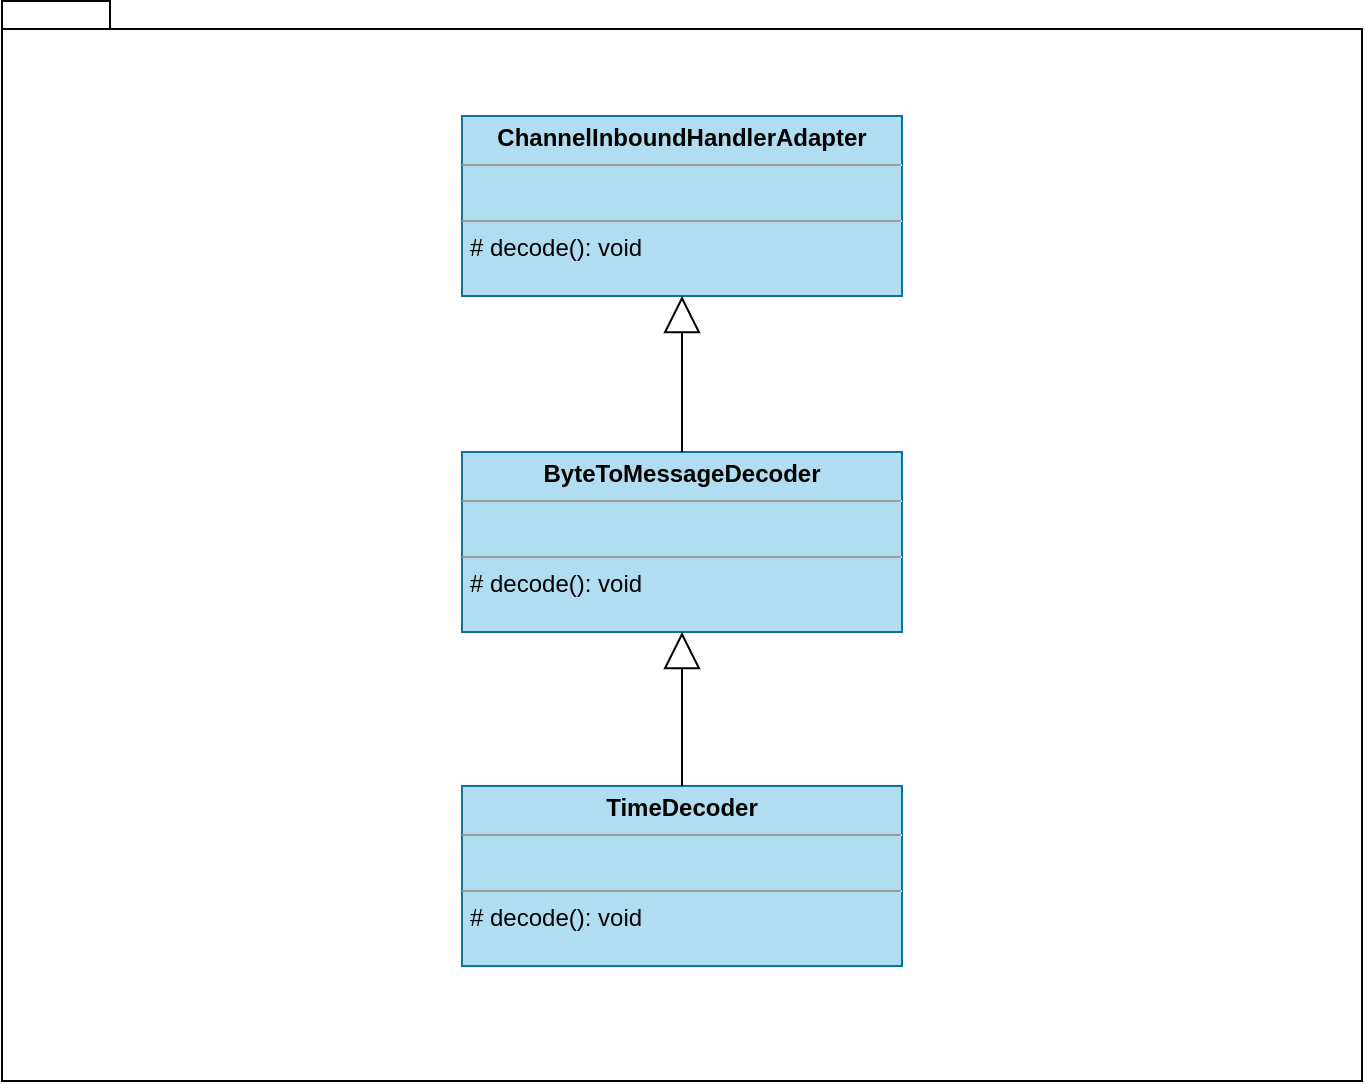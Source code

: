 <mxfile version="13.7.9" type="device" pages="2"><diagram id="izBK9zoN6EBsz12dsYPB" name="stream2"><mxGraphModel dx="1024" dy="592" grid="1" gridSize="10" guides="1" tooltips="1" connect="1" arrows="1" fold="1" page="1" pageScale="1" pageWidth="850" pageHeight="1100" math="0" shadow="0"><root><mxCell id="iP-e-OAFSrUKMZ3wc3tA-0"/><mxCell id="iP-e-OAFSrUKMZ3wc3tA-1" parent="iP-e-OAFSrUKMZ3wc3tA-0"/><mxCell id="MLEevrCJY5c__9vZTShi-9" value="" style="endArrow=block;endSize=16;endFill=0;html=1;entryX=0.5;entryY=1;entryDx=0;entryDy=0;" parent="iP-e-OAFSrUKMZ3wc3tA-1" edge="1"><mxGeometry width="160" relative="1" as="geometry"><mxPoint x="129" y="247.5" as="sourcePoint"/><mxPoint x="279" y="247.5" as="targetPoint"/></mxGeometry></mxCell><mxCell id="jwXYwTV9SK3Cq-glUEiw-0" value="" style="shape=folder;fontStyle=1;spacingTop=10;tabWidth=40;tabHeight=14;tabPosition=left;html=1;" parent="iP-e-OAFSrUKMZ3wc3tA-1" vertex="1"><mxGeometry x="82" y="100.5" width="680" height="540" as="geometry"/></mxCell><mxCell id="jwXYwTV9SK3Cq-glUEiw-1" value="&lt;p style=&quot;margin: 0px ; margin-top: 4px ; text-align: center&quot;&gt;&lt;b&gt;ChannelInboundHandlerAdapter&lt;/b&gt;&lt;br&gt;&lt;/p&gt;&lt;hr size=&quot;1&quot;&gt;&lt;p style=&quot;margin: 0px ; margin-left: 4px&quot;&gt;&lt;br&gt;&lt;/p&gt;&lt;hr size=&quot;1&quot;&gt;&lt;p style=&quot;margin: 0px ; margin-left: 4px&quot;&gt;# decode(): void&lt;/p&gt;" style="verticalAlign=top;align=left;overflow=fill;fontSize=12;fontFamily=Helvetica;html=1;fillColor=#b1ddf0;strokeColor=#10739e;" parent="iP-e-OAFSrUKMZ3wc3tA-1" vertex="1"><mxGeometry x="312" y="158" width="220" height="90" as="geometry"/></mxCell><mxCell id="jwXYwTV9SK3Cq-glUEiw-2" value="&lt;p style=&quot;margin: 0px ; margin-top: 4px ; text-align: center&quot;&gt;&lt;b&gt;ByteToMessageDecoder&lt;/b&gt;&lt;br&gt;&lt;/p&gt;&lt;hr size=&quot;1&quot;&gt;&lt;p style=&quot;margin: 0px ; margin-left: 4px&quot;&gt;&lt;br&gt;&lt;/p&gt;&lt;hr size=&quot;1&quot;&gt;&lt;p style=&quot;margin: 0px ; margin-left: 4px&quot;&gt;# decode(): void&lt;/p&gt;" style="verticalAlign=top;align=left;overflow=fill;fontSize=12;fontFamily=Helvetica;html=1;fillColor=#b1ddf0;strokeColor=#10739e;" parent="iP-e-OAFSrUKMZ3wc3tA-1" vertex="1"><mxGeometry x="312" y="326" width="220" height="90" as="geometry"/></mxCell><mxCell id="jwXYwTV9SK3Cq-glUEiw-3" value="&lt;p style=&quot;margin: 0px ; margin-top: 4px ; text-align: center&quot;&gt;&lt;b&gt;TimeDecoder&lt;/b&gt;&lt;br&gt;&lt;/p&gt;&lt;hr size=&quot;1&quot;&gt;&lt;p style=&quot;margin: 0px ; margin-left: 4px&quot;&gt;&lt;br&gt;&lt;/p&gt;&lt;hr size=&quot;1&quot;&gt;&lt;p style=&quot;margin: 0px ; margin-left: 4px&quot;&gt;# decode(): void&lt;/p&gt;" style="verticalAlign=top;align=left;overflow=fill;fontSize=12;fontFamily=Helvetica;html=1;fillColor=#b1ddf0;strokeColor=#10739e;" parent="iP-e-OAFSrUKMZ3wc3tA-1" vertex="1"><mxGeometry x="312" y="493" width="220" height="90" as="geometry"/></mxCell><mxCell id="jwXYwTV9SK3Cq-glUEiw-4" value="" style="endArrow=block;endSize=16;endFill=0;html=1;entryX=0.5;entryY=1;entryDx=0;entryDy=0;" parent="iP-e-OAFSrUKMZ3wc3tA-1" source="jwXYwTV9SK3Cq-glUEiw-2" target="jwXYwTV9SK3Cq-glUEiw-1" edge="1"><mxGeometry width="160" relative="1" as="geometry"><mxPoint x="272" y="248" as="sourcePoint"/><mxPoint x="432" y="248" as="targetPoint"/></mxGeometry></mxCell><mxCell id="jwXYwTV9SK3Cq-glUEiw-5" value="" style="endArrow=block;endSize=16;endFill=0;html=1;exitX=0.5;exitY=0;exitDx=0;exitDy=0;entryX=0.5;entryY=1;entryDx=0;entryDy=0;" parent="iP-e-OAFSrUKMZ3wc3tA-1" source="jwXYwTV9SK3Cq-glUEiw-3" target="jwXYwTV9SK3Cq-glUEiw-2" edge="1"><mxGeometry width="160" relative="1" as="geometry"><mxPoint x="132" y="298" as="sourcePoint"/><mxPoint x="292" y="298" as="targetPoint"/></mxGeometry></mxCell></root></mxGraphModel></diagram><diagram id="GAtQ0v3ww13bUsKb4ppU" name="POJO"><mxGraphModel dx="1024" dy="592" grid="1" gridSize="10" guides="1" tooltips="1" connect="1" arrows="1" fold="1" page="1" pageScale="1" pageWidth="850" pageHeight="1100" math="0" shadow="0"><root><mxCell id="bqdh0e0wl-H1GentxCqd-0"/><mxCell id="bqdh0e0wl-H1GentxCqd-1" parent="bqdh0e0wl-H1GentxCqd-0"/><mxCell id="hH9WKnxHAtct7GaivTzu-6" value="" style="shape=folder;fontStyle=1;spacingTop=10;tabWidth=40;tabHeight=14;tabPosition=left;html=1;" parent="bqdh0e0wl-H1GentxCqd-1" vertex="1"><mxGeometry x="82" y="100.5" width="680" height="540" as="geometry"/></mxCell><mxCell id="2_ZufzGu7krNUvxp91D9-12" value="&lt;p style=&quot;margin: 0px ; margin-top: 4px ; text-align: center&quot;&gt;&lt;b&gt;ChannelInboundHandlerAdapter&lt;/b&gt;&lt;br&gt;&lt;/p&gt;&lt;hr size=&quot;1&quot;&gt;&lt;p style=&quot;margin: 0px ; margin-left: 4px&quot;&gt;&lt;br&gt;&lt;/p&gt;&lt;hr size=&quot;1&quot;&gt;&lt;p style=&quot;margin: 0px ; margin-left: 4px&quot;&gt;# decode(): void&lt;/p&gt;" style="verticalAlign=top;align=left;overflow=fill;fontSize=12;fontFamily=Helvetica;html=1;fillColor=#b1ddf0;strokeColor=#10739e;" parent="bqdh0e0wl-H1GentxCqd-1" vertex="1"><mxGeometry x="490" y="158" width="220" height="90" as="geometry"/></mxCell><mxCell id="2_ZufzGu7krNUvxp91D9-13" value="&lt;p style=&quot;margin: 0px ; margin-top: 4px ; text-align: center&quot;&gt;&lt;b&gt;ByteToMessageDecoder&lt;/b&gt;&lt;br&gt;&lt;/p&gt;&lt;hr size=&quot;1&quot;&gt;&lt;p style=&quot;margin: 0px ; margin-left: 4px&quot;&gt;&lt;br&gt;&lt;/p&gt;&lt;hr size=&quot;1&quot;&gt;&lt;p style=&quot;margin: 0px ; margin-left: 4px&quot;&gt;# decode(): void&lt;/p&gt;" style="verticalAlign=top;align=left;overflow=fill;fontSize=12;fontFamily=Helvetica;html=1;fillColor=#b1ddf0;strokeColor=#10739e;" parent="bqdh0e0wl-H1GentxCqd-1" vertex="1"><mxGeometry x="490" y="326" width="220" height="90" as="geometry"/></mxCell><mxCell id="2_ZufzGu7krNUvxp91D9-14" value="&lt;p style=&quot;margin: 0px ; margin-top: 4px ; text-align: center&quot;&gt;&lt;b&gt;TimeDecoder&lt;/b&gt;&lt;br&gt;&lt;/p&gt;&lt;hr size=&quot;1&quot;&gt;&lt;p style=&quot;margin: 0px ; margin-left: 4px&quot;&gt;&lt;br&gt;&lt;/p&gt;&lt;hr size=&quot;1&quot;&gt;&lt;p style=&quot;margin: 0px ; margin-left: 4px&quot;&gt;# decode(): void&lt;/p&gt;" style="verticalAlign=top;align=left;overflow=fill;fontSize=12;fontFamily=Helvetica;html=1;fillColor=#b1ddf0;strokeColor=#10739e;" parent="bqdh0e0wl-H1GentxCqd-1" vertex="1"><mxGeometry x="490" y="493" width="220" height="90" as="geometry"/></mxCell><mxCell id="2_ZufzGu7krNUvxp91D9-15" value="" style="endArrow=block;endSize=16;endFill=0;html=1;entryX=0.5;entryY=1;entryDx=0;entryDy=0;" parent="bqdh0e0wl-H1GentxCqd-1" source="2_ZufzGu7krNUvxp91D9-13" target="2_ZufzGu7krNUvxp91D9-12" edge="1"><mxGeometry width="160" relative="1" as="geometry"><mxPoint x="450" y="248" as="sourcePoint"/><mxPoint x="610" y="248" as="targetPoint"/></mxGeometry></mxCell><mxCell id="2_ZufzGu7krNUvxp91D9-17" value="" style="endArrow=block;endSize=16;endFill=0;html=1;exitX=0.5;exitY=0;exitDx=0;exitDy=0;entryX=0.5;entryY=1;entryDx=0;entryDy=0;" parent="bqdh0e0wl-H1GentxCqd-1" source="2_ZufzGu7krNUvxp91D9-14" target="2_ZufzGu7krNUvxp91D9-13" edge="1"><mxGeometry width="160" relative="1" as="geometry"><mxPoint x="310" y="298" as="sourcePoint"/><mxPoint x="470" y="298" as="targetPoint"/></mxGeometry></mxCell><mxCell id="hH9WKnxHAtct7GaivTzu-1" value="&lt;p style=&quot;margin: 0px ; margin-top: 4px ; text-align: center&quot;&gt;&lt;b&gt;ChannelOutboundHandlerAdapter&lt;/b&gt;&lt;/p&gt;&lt;hr size=&quot;1&quot;&gt;&lt;p style=&quot;margin: 0px ; margin-left: 4px&quot;&gt;&lt;br&gt;&lt;/p&gt;&lt;hr size=&quot;1&quot;&gt;&lt;p style=&quot;margin: 0px ; margin-left: 4px&quot;&gt;# encode(): void&lt;/p&gt;" style="verticalAlign=top;align=left;overflow=fill;fontSize=12;fontFamily=Helvetica;html=1;fillColor=#ffff88;strokeColor=#36393d;" parent="bqdh0e0wl-H1GentxCqd-1" vertex="1"><mxGeometry x="160" y="158" width="220" height="90" as="geometry"/></mxCell><mxCell id="hH9WKnxHAtct7GaivTzu-2" value="&lt;p style=&quot;margin: 0px ; margin-top: 4px ; text-align: center&quot;&gt;&lt;b&gt;MessageToByteEncoder&lt;/b&gt;&lt;/p&gt;&lt;hr size=&quot;1&quot;&gt;&lt;p style=&quot;margin: 0px ; margin-left: 4px&quot;&gt;&lt;br&gt;&lt;/p&gt;&lt;hr size=&quot;1&quot;&gt;&lt;p style=&quot;margin: 0px ; margin-left: 4px&quot;&gt;# encode(): void&lt;/p&gt;" style="verticalAlign=top;align=left;overflow=fill;fontSize=12;fontFamily=Helvetica;html=1;fillColor=#ffff88;strokeColor=#36393d;" parent="bqdh0e0wl-H1GentxCqd-1" vertex="1"><mxGeometry x="160" y="326" width="220" height="90" as="geometry"/></mxCell><mxCell id="hH9WKnxHAtct7GaivTzu-3" value="&lt;p style=&quot;margin: 0px ; margin-top: 4px ; text-align: center&quot;&gt;&lt;b&gt;TimeEncoder&lt;/b&gt;&lt;/p&gt;&lt;hr size=&quot;1&quot;&gt;&lt;p style=&quot;margin: 0px ; margin-left: 4px&quot;&gt;&lt;br&gt;&lt;/p&gt;&lt;hr size=&quot;1&quot;&gt;&lt;p style=&quot;margin: 0px ; margin-left: 4px&quot;&gt;# encode(): void&lt;/p&gt;" style="verticalAlign=top;align=left;overflow=fill;fontSize=12;fontFamily=Helvetica;html=1;fillColor=#ffff88;strokeColor=#36393d;" parent="bqdh0e0wl-H1GentxCqd-1" vertex="1"><mxGeometry x="160" y="493" width="220" height="90" as="geometry"/></mxCell><mxCell id="hH9WKnxHAtct7GaivTzu-4" value="" style="endArrow=block;endSize=16;endFill=0;html=1;entryX=0.5;entryY=1;entryDx=0;entryDy=0;" parent="bqdh0e0wl-H1GentxCqd-1" source="hH9WKnxHAtct7GaivTzu-2" target="hH9WKnxHAtct7GaivTzu-1" edge="1"><mxGeometry width="160" relative="1" as="geometry"><mxPoint x="120" y="248" as="sourcePoint"/><mxPoint x="280" y="248" as="targetPoint"/></mxGeometry></mxCell><mxCell id="hH9WKnxHAtct7GaivTzu-5" value="" style="endArrow=block;endSize=16;endFill=0;html=1;exitX=0.5;exitY=0;exitDx=0;exitDy=0;entryX=0.5;entryY=1;entryDx=0;entryDy=0;" parent="bqdh0e0wl-H1GentxCqd-1" source="hH9WKnxHAtct7GaivTzu-3" target="hH9WKnxHAtct7GaivTzu-2" edge="1"><mxGeometry width="160" relative="1" as="geometry"><mxPoint x="-20" y="298" as="sourcePoint"/><mxPoint x="140" y="298" as="targetPoint"/></mxGeometry></mxCell></root></mxGraphModel></diagram></mxfile>